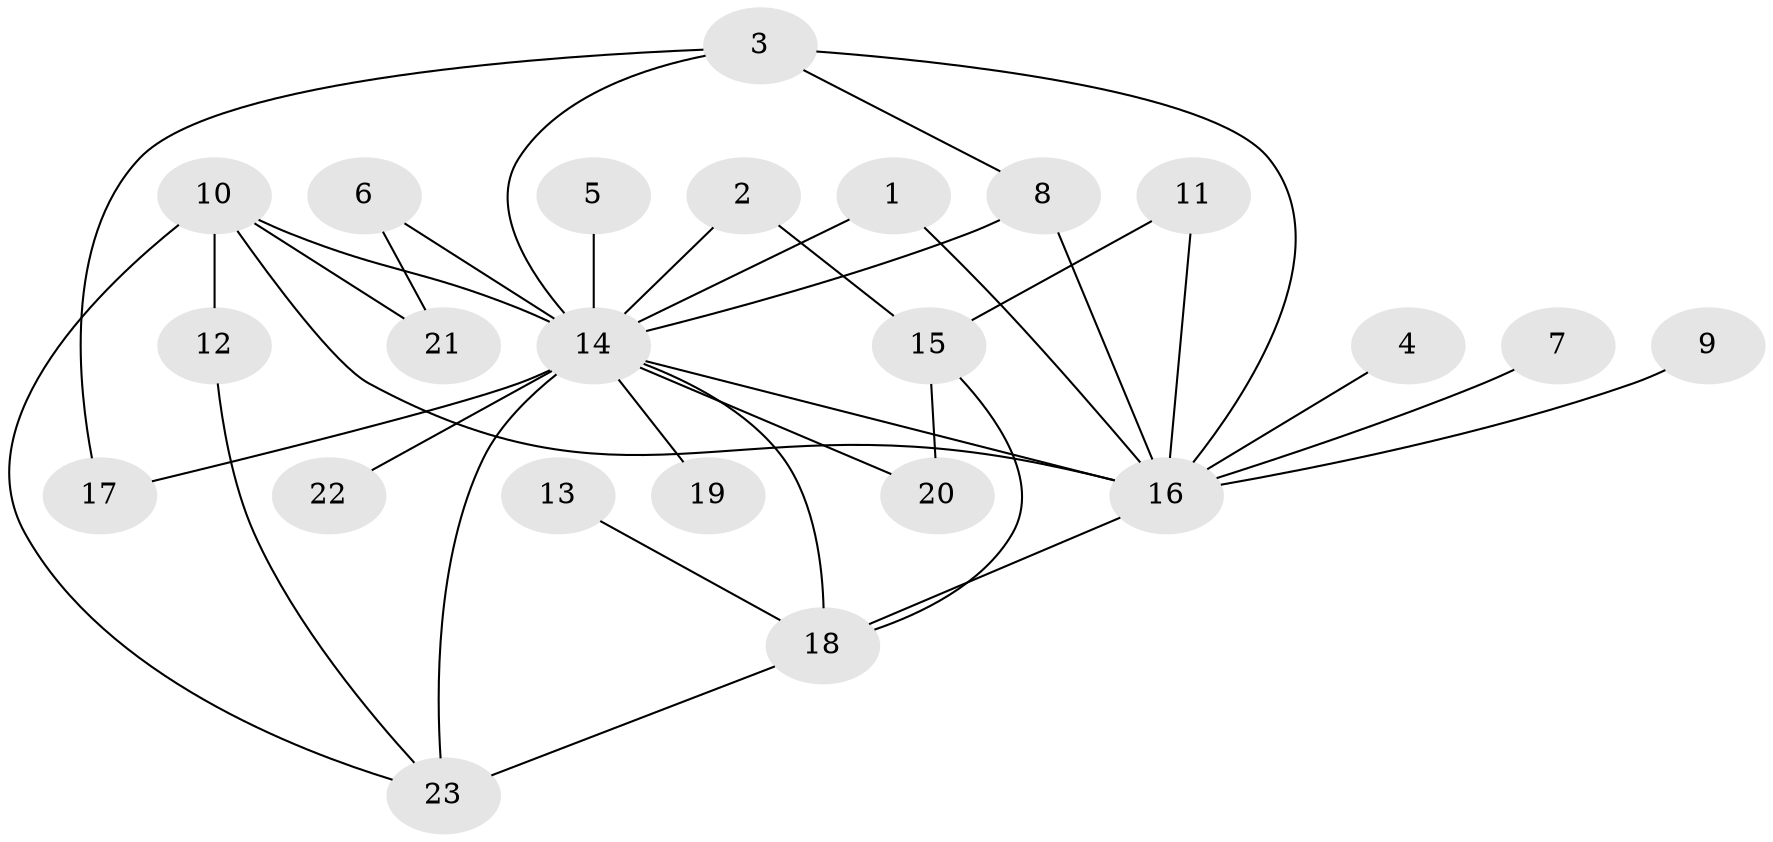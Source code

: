 // original degree distribution, {16: 0.013513513513513514, 5: 0.08108108108108109, 22: 0.013513513513513514, 2: 0.25675675675675674, 3: 0.06756756756756757, 1: 0.4864864864864865, 6: 0.013513513513513514, 8: 0.013513513513513514, 4: 0.04054054054054054, 7: 0.013513513513513514}
// Generated by graph-tools (version 1.1) at 2025/36/03/04/25 23:36:40]
// undirected, 23 vertices, 36 edges
graph export_dot {
  node [color=gray90,style=filled];
  1;
  2;
  3;
  4;
  5;
  6;
  7;
  8;
  9;
  10;
  11;
  12;
  13;
  14;
  15;
  16;
  17;
  18;
  19;
  20;
  21;
  22;
  23;
  1 -- 14 [weight=1.0];
  1 -- 16 [weight=1.0];
  2 -- 14 [weight=1.0];
  2 -- 15 [weight=1.0];
  3 -- 8 [weight=1.0];
  3 -- 14 [weight=1.0];
  3 -- 16 [weight=1.0];
  3 -- 17 [weight=1.0];
  4 -- 16 [weight=1.0];
  5 -- 14 [weight=2.0];
  6 -- 14 [weight=1.0];
  6 -- 21 [weight=1.0];
  7 -- 16 [weight=1.0];
  8 -- 14 [weight=1.0];
  8 -- 16 [weight=2.0];
  9 -- 16 [weight=1.0];
  10 -- 12 [weight=2.0];
  10 -- 14 [weight=1.0];
  10 -- 16 [weight=2.0];
  10 -- 21 [weight=1.0];
  10 -- 23 [weight=1.0];
  11 -- 15 [weight=1.0];
  11 -- 16 [weight=1.0];
  12 -- 23 [weight=1.0];
  13 -- 18 [weight=1.0];
  14 -- 16 [weight=1.0];
  14 -- 17 [weight=1.0];
  14 -- 18 [weight=1.0];
  14 -- 19 [weight=1.0];
  14 -- 20 [weight=1.0];
  14 -- 22 [weight=1.0];
  14 -- 23 [weight=3.0];
  15 -- 18 [weight=1.0];
  15 -- 20 [weight=1.0];
  16 -- 18 [weight=1.0];
  18 -- 23 [weight=1.0];
}
